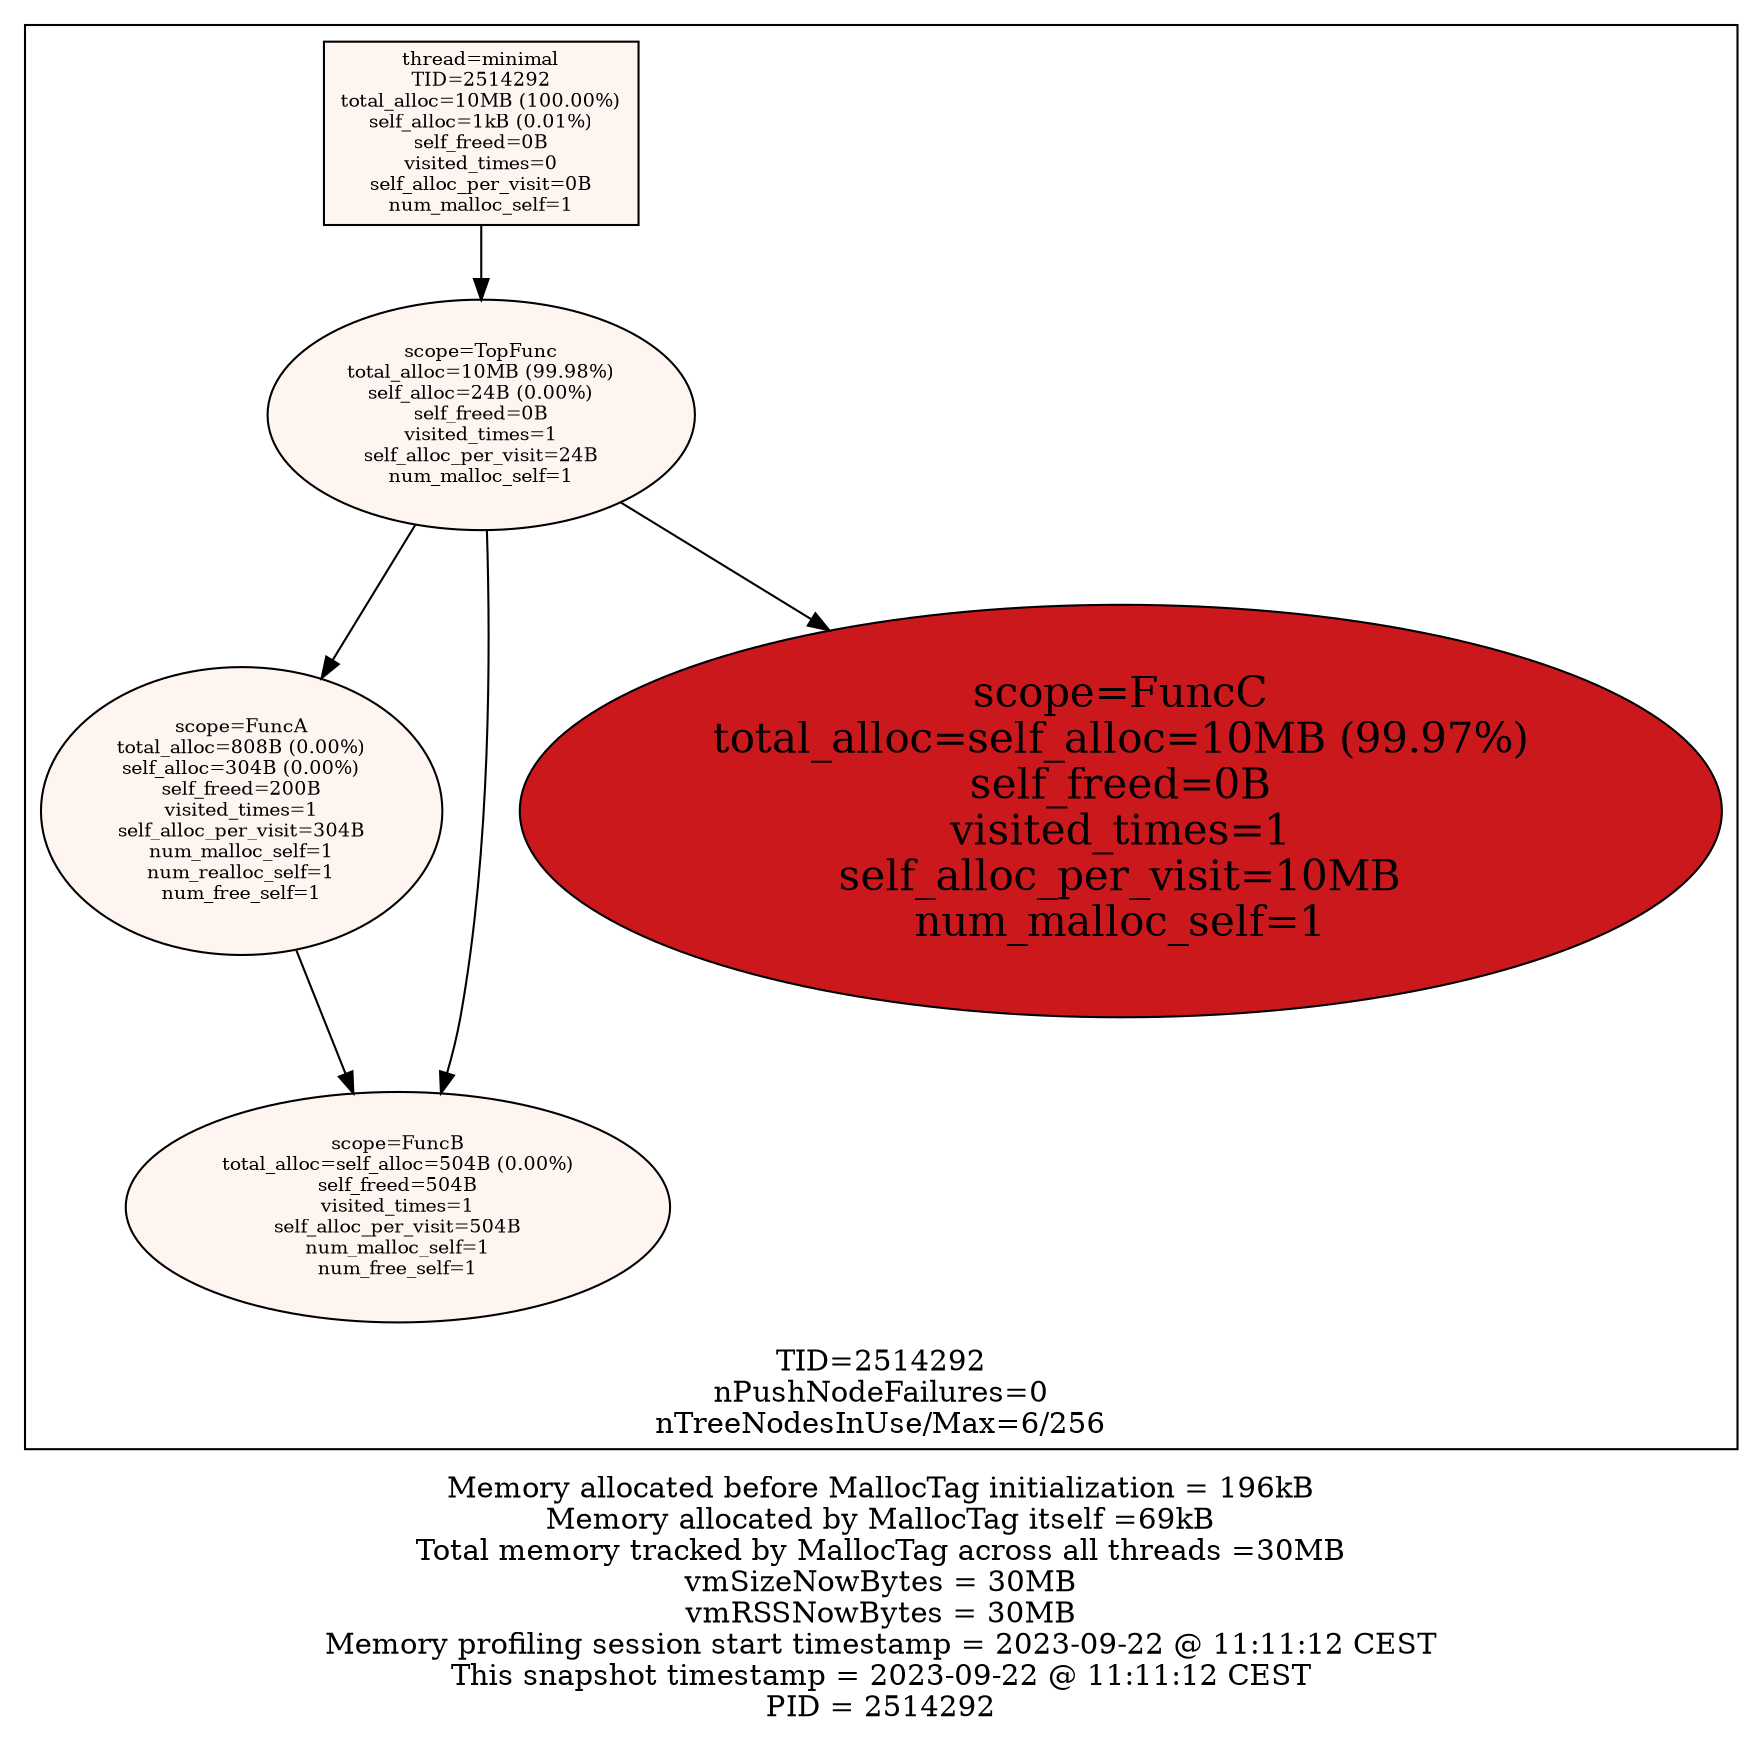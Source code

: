digraph MallocTree {
 node [colorscheme=reds9 style=filled]
 subgraph cluster_TID2514292 {
  node [colorscheme=reds9 style=filled]
  labelloc="b"
  label="TID=2514292\nnPushNodeFailures=0\nnTreeNodesInUse/Max=6/256\n"
  "2514292_minimal" [label="thread=minimal\nTID=2514292\ntotal_alloc=10MB (100.00%)\nself_alloc=1kB (0.01%)\nself_freed=0B\nvisited_times=0\nself_alloc_per_visit=0B\nnum_malloc_self=1" shape=box fillcolor=1 fontsize=9]
  "2514292_minimal" -> "2514292_TopFunc"
  "2514292_TopFunc" [label="scope=TopFunc\ntotal_alloc=10MB (99.98%)\nself_alloc=24B (0.00%)\nself_freed=0B\nvisited_times=1\nself_alloc_per_visit=24B\nnum_malloc_self=1" fillcolor=1 fontsize=9]
  "2514292_TopFunc" -> "2514292_FuncA"
  "2514292_TopFunc" -> "2514292_FuncB"
  "2514292_TopFunc" -> "2514292_FuncC"
  "2514292_FuncA" [label="scope=FuncA\ntotal_alloc=808B (0.00%)\nself_alloc=304B (0.00%)\nself_freed=200B\nvisited_times=1\nself_alloc_per_visit=304B\nnum_malloc_self=1\nnum_realloc_self=1\nnum_free_self=1" fillcolor=1 fontsize=9]
  "2514292_FuncA" -> "2514292_FuncB"
  "2514292_FuncB" [label="scope=FuncB\ntotal_alloc=self_alloc=504B (0.00%)\nself_freed=504B\nvisited_times=1\nself_alloc_per_visit=504B\nnum_malloc_self=1\nnum_free_self=1" fillcolor=1 fontsize=9]
  "2514292_FuncB" [label="scope=FuncB\ntotal_alloc=self_alloc=504B (0.00%)\nself_freed=504B\nvisited_times=1\nself_alloc_per_visit=504B\nnum_malloc_self=1\nnum_free_self=1" fillcolor=1 fontsize=9]
  "2514292_FuncC" [label="scope=FuncC\ntotal_alloc=self_alloc=10MB (99.97%)\nself_freed=0B\nvisited_times=1\nself_alloc_per_visit=10MB\nnum_malloc_self=1" fillcolor=7 fontsize=20]
 }

 labelloc="b"
 label="Memory allocated before MallocTag initialization = 196kB\nMemory allocated by MallocTag itself =69kB\nTotal memory tracked by MallocTag across all threads =30MB\nvmSizeNowBytes = 30MB\nvmRSSNowBytes = 30MB\nMemory profiling session start timestamp = 2023-09-22 @ 11:11:12 CEST\nThis snapshot timestamp = 2023-09-22 @ 11:11:12 CEST\nPID = 2514292\n"
}

